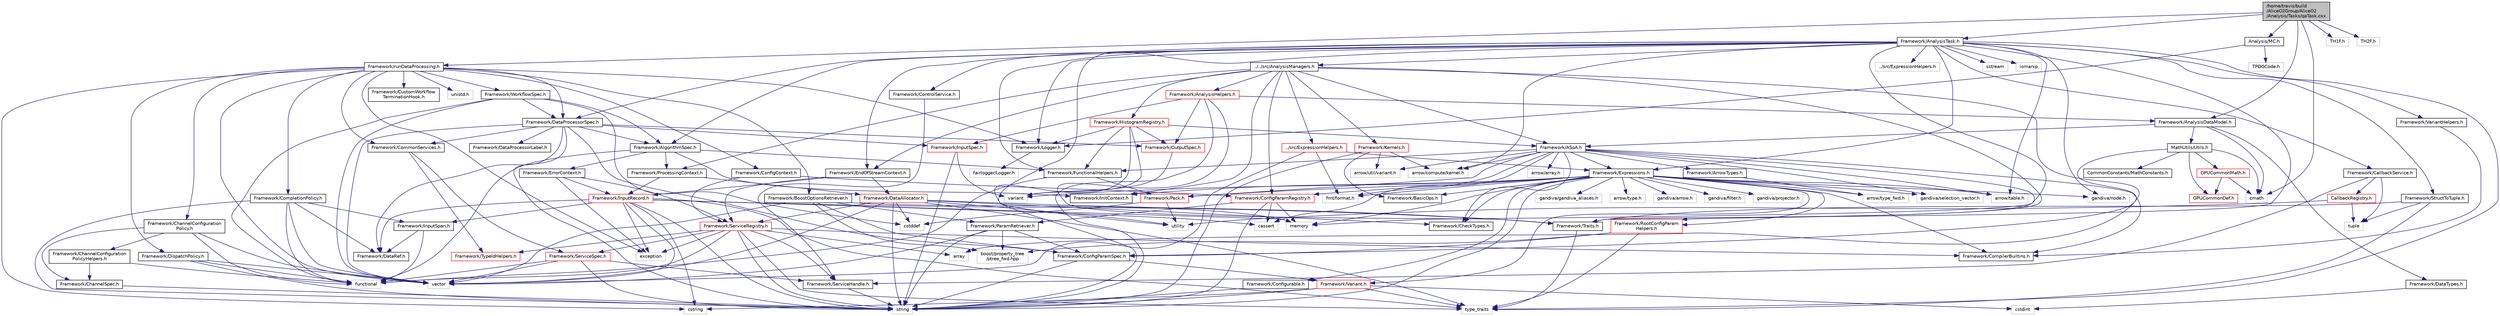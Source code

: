 digraph "/home/travis/build/AliceO2Group/AliceO2/Analysis/Tasks/qaTask.cxx"
{
 // INTERACTIVE_SVG=YES
  bgcolor="transparent";
  edge [fontname="Helvetica",fontsize="10",labelfontname="Helvetica",labelfontsize="10"];
  node [fontname="Helvetica",fontsize="10",shape=record];
  Node0 [label="/home/travis/build\l/AliceO2Group/AliceO2\l/Analysis/Tasks/qaTask.cxx",height=0.2,width=0.4,color="black", fillcolor="grey75", style="filled", fontcolor="black"];
  Node0 -> Node1 [color="midnightblue",fontsize="10",style="solid",fontname="Helvetica"];
  Node1 [label="Framework/runDataProcessing.h",height=0.2,width=0.4,color="black",URL="$db/dd0/runDataProcessing_8h.html"];
  Node1 -> Node2 [color="midnightblue",fontsize="10",style="solid",fontname="Helvetica"];
  Node2 [label="Framework/ChannelConfiguration\lPolicy.h",height=0.2,width=0.4,color="black",URL="$dd/d0f/ChannelConfigurationPolicy_8h.html"];
  Node2 -> Node3 [color="midnightblue",fontsize="10",style="solid",fontname="Helvetica"];
  Node3 [label="Framework/ChannelConfiguration\lPolicyHelpers.h",height=0.2,width=0.4,color="black",URL="$d6/d05/ChannelConfigurationPolicyHelpers_8h.html"];
  Node3 -> Node4 [color="midnightblue",fontsize="10",style="solid",fontname="Helvetica"];
  Node4 [label="Framework/ChannelSpec.h",height=0.2,width=0.4,color="black",URL="$d6/d72/ChannelSpec_8h.html"];
  Node4 -> Node5 [color="midnightblue",fontsize="10",style="solid",fontname="Helvetica"];
  Node5 [label="string",height=0.2,width=0.4,color="grey75"];
  Node3 -> Node6 [color="midnightblue",fontsize="10",style="solid",fontname="Helvetica"];
  Node6 [label="functional",height=0.2,width=0.4,color="grey75"];
  Node2 -> Node4 [color="midnightblue",fontsize="10",style="solid",fontname="Helvetica"];
  Node2 -> Node7 [color="midnightblue",fontsize="10",style="solid",fontname="Helvetica"];
  Node7 [label="vector",height=0.2,width=0.4,color="grey75"];
  Node2 -> Node6 [color="midnightblue",fontsize="10",style="solid",fontname="Helvetica"];
  Node1 -> Node8 [color="midnightblue",fontsize="10",style="solid",fontname="Helvetica"];
  Node8 [label="Framework/CompletionPolicy.h",height=0.2,width=0.4,color="black",URL="$df/dd6/CompletionPolicy_8h.html"];
  Node8 -> Node9 [color="midnightblue",fontsize="10",style="solid",fontname="Helvetica"];
  Node9 [label="Framework/DataRef.h",height=0.2,width=0.4,color="black",URL="$d5/dfb/DataRef_8h.html"];
  Node8 -> Node10 [color="midnightblue",fontsize="10",style="solid",fontname="Helvetica"];
  Node10 [label="Framework/InputSpan.h",height=0.2,width=0.4,color="black",URL="$da/d0f/InputSpan_8h.html"];
  Node10 -> Node9 [color="midnightblue",fontsize="10",style="solid",fontname="Helvetica"];
  Node10 -> Node6 [color="midnightblue",fontsize="10",style="solid",fontname="Helvetica"];
  Node8 -> Node6 [color="midnightblue",fontsize="10",style="solid",fontname="Helvetica"];
  Node8 -> Node5 [color="midnightblue",fontsize="10",style="solid",fontname="Helvetica"];
  Node8 -> Node7 [color="midnightblue",fontsize="10",style="solid",fontname="Helvetica"];
  Node1 -> Node11 [color="midnightblue",fontsize="10",style="solid",fontname="Helvetica"];
  Node11 [label="Framework/DispatchPolicy.h",height=0.2,width=0.4,color="black",URL="$da/de6/DispatchPolicy_8h.html"];
  Node11 -> Node6 [color="midnightblue",fontsize="10",style="solid",fontname="Helvetica"];
  Node11 -> Node5 [color="midnightblue",fontsize="10",style="solid",fontname="Helvetica"];
  Node11 -> Node7 [color="midnightblue",fontsize="10",style="solid",fontname="Helvetica"];
  Node1 -> Node12 [color="midnightblue",fontsize="10",style="solid",fontname="Helvetica"];
  Node12 [label="Framework/DataProcessorSpec.h",height=0.2,width=0.4,color="black",URL="$d0/df4/DataProcessorSpec_8h.html"];
  Node12 -> Node13 [color="midnightblue",fontsize="10",style="solid",fontname="Helvetica"];
  Node13 [label="Framework/AlgorithmSpec.h",height=0.2,width=0.4,color="black",URL="$d0/d14/AlgorithmSpec_8h.html"];
  Node13 -> Node14 [color="midnightblue",fontsize="10",style="solid",fontname="Helvetica"];
  Node14 [label="Framework/ProcessingContext.h",height=0.2,width=0.4,color="black",URL="$de/d6a/ProcessingContext_8h.html"];
  Node14 -> Node15 [color="midnightblue",fontsize="10",style="solid",fontname="Helvetica"];
  Node15 [label="Framework/InputRecord.h",height=0.2,width=0.4,color="red",URL="$d6/d5c/InputRecord_8h.html"];
  Node15 -> Node9 [color="midnightblue",fontsize="10",style="solid",fontname="Helvetica"];
  Node15 -> Node10 [color="midnightblue",fontsize="10",style="solid",fontname="Helvetica"];
  Node15 -> Node33 [color="midnightblue",fontsize="10",style="solid",fontname="Helvetica"];
  Node33 [label="Framework/Traits.h",height=0.2,width=0.4,color="black",URL="$db/d31/Traits_8h.html"];
  Node33 -> Node32 [color="midnightblue",fontsize="10",style="solid",fontname="Helvetica"];
  Node32 [label="type_traits",height=0.2,width=0.4,color="grey75"];
  Node15 -> Node5 [color="midnightblue",fontsize="10",style="solid",fontname="Helvetica"];
  Node15 -> Node7 [color="midnightblue",fontsize="10",style="solid",fontname="Helvetica"];
  Node15 -> Node56 [color="midnightblue",fontsize="10",style="solid",fontname="Helvetica"];
  Node56 [label="cstring",height=0.2,width=0.4,color="grey75"];
  Node15 -> Node55 [color="midnightblue",fontsize="10",style="solid",fontname="Helvetica"];
  Node55 [label="cassert",height=0.2,width=0.4,color="grey75"];
  Node15 -> Node93 [color="midnightblue",fontsize="10",style="solid",fontname="Helvetica"];
  Node93 [label="exception",height=0.2,width=0.4,color="grey75"];
  Node15 -> Node26 [color="midnightblue",fontsize="10",style="solid",fontname="Helvetica"];
  Node26 [label="memory",height=0.2,width=0.4,color="grey75"];
  Node15 -> Node32 [color="midnightblue",fontsize="10",style="solid",fontname="Helvetica"];
  Node14 -> Node94 [color="midnightblue",fontsize="10",style="solid",fontname="Helvetica"];
  Node94 [label="Framework/DataAllocator.h",height=0.2,width=0.4,color="red",URL="$d1/d28/DataAllocator_8h.html"];
  Node94 -> Node33 [color="midnightblue",fontsize="10",style="solid",fontname="Helvetica"];
  Node94 -> Node85 [color="midnightblue",fontsize="10",style="solid",fontname="Helvetica"];
  Node85 [label="Framework/CheckTypes.h",height=0.2,width=0.4,color="black",URL="$d1/d00/CheckTypes_8h.html"];
  Node94 -> Node106 [color="midnightblue",fontsize="10",style="solid",fontname="Helvetica"];
  Node106 [label="Framework/ServiceRegistry.h",height=0.2,width=0.4,color="red",URL="$d8/d17/ServiceRegistry_8h.html"];
  Node106 -> Node107 [color="midnightblue",fontsize="10",style="solid",fontname="Helvetica"];
  Node107 [label="Framework/ServiceHandle.h",height=0.2,width=0.4,color="black",URL="$d3/d28/ServiceHandle_8h.html"];
  Node107 -> Node5 [color="midnightblue",fontsize="10",style="solid",fontname="Helvetica"];
  Node106 -> Node108 [color="midnightblue",fontsize="10",style="solid",fontname="Helvetica"];
  Node108 [label="Framework/ServiceSpec.h",height=0.2,width=0.4,color="red",URL="$d4/d61/ServiceSpec_8h.html"];
  Node108 -> Node107 [color="midnightblue",fontsize="10",style="solid",fontname="Helvetica"];
  Node108 -> Node6 [color="midnightblue",fontsize="10",style="solid",fontname="Helvetica"];
  Node108 -> Node5 [color="midnightblue",fontsize="10",style="solid",fontname="Helvetica"];
  Node108 -> Node7 [color="midnightblue",fontsize="10",style="solid",fontname="Helvetica"];
  Node106 -> Node116 [color="midnightblue",fontsize="10",style="solid",fontname="Helvetica"];
  Node116 [label="Framework/CompilerBuiltins.h",height=0.2,width=0.4,color="black",URL="$d9/de8/CompilerBuiltins_8h.html"];
  Node106 -> Node111 [color="midnightblue",fontsize="10",style="solid",fontname="Helvetica"];
  Node111 [label="Framework/TypeIdHelpers.h",height=0.2,width=0.4,color="red",URL="$d2/d9a/TypeIdHelpers_8h.html"];
  Node106 -> Node39 [color="midnightblue",fontsize="10",style="solid",fontname="Helvetica"];
  Node39 [label="array",height=0.2,width=0.4,color="grey75"];
  Node106 -> Node93 [color="midnightblue",fontsize="10",style="solid",fontname="Helvetica"];
  Node106 -> Node6 [color="midnightblue",fontsize="10",style="solid",fontname="Helvetica"];
  Node106 -> Node5 [color="midnightblue",fontsize="10",style="solid",fontname="Helvetica"];
  Node106 -> Node32 [color="midnightblue",fontsize="10",style="solid",fontname="Helvetica"];
  Node94 -> Node7 [color="midnightblue",fontsize="10",style="solid",fontname="Helvetica"];
  Node94 -> Node5 [color="midnightblue",fontsize="10",style="solid",fontname="Helvetica"];
  Node94 -> Node38 [color="midnightblue",fontsize="10",style="solid",fontname="Helvetica"];
  Node38 [label="utility",height=0.2,width=0.4,color="grey75"];
  Node94 -> Node32 [color="midnightblue",fontsize="10",style="solid",fontname="Helvetica"];
  Node94 -> Node90 [color="midnightblue",fontsize="10",style="solid",fontname="Helvetica"];
  Node90 [label="cstddef",height=0.2,width=0.4,color="grey75"];
  Node13 -> Node118 [color="midnightblue",fontsize="10",style="solid",fontname="Helvetica"];
  Node118 [label="Framework/ErrorContext.h",height=0.2,width=0.4,color="black",URL="$d7/dad/ErrorContext_8h.html"];
  Node118 -> Node15 [color="midnightblue",fontsize="10",style="solid",fontname="Helvetica"];
  Node118 -> Node106 [color="midnightblue",fontsize="10",style="solid",fontname="Helvetica"];
  Node118 -> Node93 [color="midnightblue",fontsize="10",style="solid",fontname="Helvetica"];
  Node13 -> Node119 [color="midnightblue",fontsize="10",style="solid",fontname="Helvetica"];
  Node119 [label="Framework/InitContext.h",height=0.2,width=0.4,color="black",URL="$d4/d2b/InitContext_8h.html"];
  Node13 -> Node120 [color="midnightblue",fontsize="10",style="solid",fontname="Helvetica"];
  Node120 [label="Framework/FunctionalHelpers.h",height=0.2,width=0.4,color="black",URL="$de/d9b/FunctionalHelpers_8h.html"];
  Node120 -> Node121 [color="midnightblue",fontsize="10",style="solid",fontname="Helvetica"];
  Node121 [label="Framework/Pack.h",height=0.2,width=0.4,color="red",URL="$dd/dce/Pack_8h.html"];
  Node121 -> Node90 [color="midnightblue",fontsize="10",style="solid",fontname="Helvetica"];
  Node121 -> Node38 [color="midnightblue",fontsize="10",style="solid",fontname="Helvetica"];
  Node120 -> Node6 [color="midnightblue",fontsize="10",style="solid",fontname="Helvetica"];
  Node13 -> Node6 [color="midnightblue",fontsize="10",style="solid",fontname="Helvetica"];
  Node12 -> Node122 [color="midnightblue",fontsize="10",style="solid",fontname="Helvetica"];
  Node122 [label="Framework/ConfigParamSpec.h",height=0.2,width=0.4,color="black",URL="$d0/d1c/ConfigParamSpec_8h.html"];
  Node122 -> Node123 [color="midnightblue",fontsize="10",style="solid",fontname="Helvetica"];
  Node123 [label="Framework/Variant.h",height=0.2,width=0.4,color="red",URL="$de/d56/Variant_8h.html"];
  Node123 -> Node32 [color="midnightblue",fontsize="10",style="solid",fontname="Helvetica"];
  Node123 -> Node56 [color="midnightblue",fontsize="10",style="solid",fontname="Helvetica"];
  Node123 -> Node54 [color="midnightblue",fontsize="10",style="solid",fontname="Helvetica"];
  Node54 [label="cstdint",height=0.2,width=0.4,color="grey75"];
  Node123 -> Node5 [color="midnightblue",fontsize="10",style="solid",fontname="Helvetica"];
  Node122 -> Node5 [color="midnightblue",fontsize="10",style="solid",fontname="Helvetica"];
  Node12 -> Node126 [color="midnightblue",fontsize="10",style="solid",fontname="Helvetica"];
  Node126 [label="Framework/DataProcessorLabel.h",height=0.2,width=0.4,color="black",URL="$d1/df2/DataProcessorLabel_8h.html"];
  Node12 -> Node9 [color="midnightblue",fontsize="10",style="solid",fontname="Helvetica"];
  Node12 -> Node64 [color="midnightblue",fontsize="10",style="solid",fontname="Helvetica"];
  Node64 [label="Framework/InputSpec.h",height=0.2,width=0.4,color="red",URL="$d5/d3f/InputSpec_8h.html"];
  Node64 -> Node5 [color="midnightblue",fontsize="10",style="solid",fontname="Helvetica"];
  Node64 -> Node63 [color="midnightblue",fontsize="10",style="solid",fontname="Helvetica"];
  Node63 [label="variant",height=0.2,width=0.4,color="grey75"];
  Node12 -> Node52 [color="midnightblue",fontsize="10",style="solid",fontname="Helvetica"];
  Node52 [label="Framework/OutputSpec.h",height=0.2,width=0.4,color="red",URL="$db/d2d/OutputSpec_8h.html"];
  Node52 -> Node63 [color="midnightblue",fontsize="10",style="solid",fontname="Helvetica"];
  Node12 -> Node127 [color="midnightblue",fontsize="10",style="solid",fontname="Helvetica"];
  Node127 [label="Framework/CommonServices.h",height=0.2,width=0.4,color="black",URL="$d8/d02/CommonServices_8h.html"];
  Node127 -> Node108 [color="midnightblue",fontsize="10",style="solid",fontname="Helvetica"];
  Node127 -> Node111 [color="midnightblue",fontsize="10",style="solid",fontname="Helvetica"];
  Node12 -> Node5 [color="midnightblue",fontsize="10",style="solid",fontname="Helvetica"];
  Node12 -> Node7 [color="midnightblue",fontsize="10",style="solid",fontname="Helvetica"];
  Node1 -> Node128 [color="midnightblue",fontsize="10",style="solid",fontname="Helvetica"];
  Node128 [label="Framework/WorkflowSpec.h",height=0.2,width=0.4,color="black",URL="$df/da1/WorkflowSpec_8h.html"];
  Node128 -> Node12 [color="midnightblue",fontsize="10",style="solid",fontname="Helvetica"];
  Node128 -> Node13 [color="midnightblue",fontsize="10",style="solid",fontname="Helvetica"];
  Node128 -> Node7 [color="midnightblue",fontsize="10",style="solid",fontname="Helvetica"];
  Node128 -> Node6 [color="midnightblue",fontsize="10",style="solid",fontname="Helvetica"];
  Node128 -> Node90 [color="midnightblue",fontsize="10",style="solid",fontname="Helvetica"];
  Node1 -> Node129 [color="midnightblue",fontsize="10",style="solid",fontname="Helvetica"];
  Node129 [label="Framework/ConfigContext.h",height=0.2,width=0.4,color="black",URL="$d7/d2e/ConfigContext_8h.html"];
  Node129 -> Node130 [color="midnightblue",fontsize="10",style="solid",fontname="Helvetica"];
  Node130 [label="Framework/ConfigParamRegistry.h",height=0.2,width=0.4,color="red",URL="$de/dc6/ConfigParamRegistry_8h.html"];
  Node130 -> Node131 [color="midnightblue",fontsize="10",style="solid",fontname="Helvetica"];
  Node131 [label="Framework/ParamRetriever.h",height=0.2,width=0.4,color="black",URL="$df/d72/ParamRetriever_8h.html"];
  Node131 -> Node122 [color="midnightblue",fontsize="10",style="solid",fontname="Helvetica"];
  Node131 -> Node132 [color="midnightblue",fontsize="10",style="solid",fontname="Helvetica"];
  Node132 [label="boost/property_tree\l/ptree_fwd.hpp",height=0.2,width=0.4,color="grey75"];
  Node131 -> Node5 [color="midnightblue",fontsize="10",style="solid",fontname="Helvetica"];
  Node131 -> Node7 [color="midnightblue",fontsize="10",style="solid",fontname="Helvetica"];
  Node130 -> Node26 [color="midnightblue",fontsize="10",style="solid",fontname="Helvetica"];
  Node130 -> Node5 [color="midnightblue",fontsize="10",style="solid",fontname="Helvetica"];
  Node130 -> Node55 [color="midnightblue",fontsize="10",style="solid",fontname="Helvetica"];
  Node129 -> Node106 [color="midnightblue",fontsize="10",style="solid",fontname="Helvetica"];
  Node1 -> Node135 [color="midnightblue",fontsize="10",style="solid",fontname="Helvetica"];
  Node135 [label="Framework/BoostOptionsRetriever.h",height=0.2,width=0.4,color="black",URL="$d3/d7e/BoostOptionsRetriever_8h.html"];
  Node135 -> Node122 [color="midnightblue",fontsize="10",style="solid",fontname="Helvetica"];
  Node135 -> Node131 [color="midnightblue",fontsize="10",style="solid",fontname="Helvetica"];
  Node135 -> Node132 [color="midnightblue",fontsize="10",style="solid",fontname="Helvetica"];
  Node135 -> Node26 [color="midnightblue",fontsize="10",style="solid",fontname="Helvetica"];
  Node135 -> Node7 [color="midnightblue",fontsize="10",style="solid",fontname="Helvetica"];
  Node1 -> Node136 [color="midnightblue",fontsize="10",style="solid",fontname="Helvetica"];
  Node136 [label="Framework/CustomWorkflow\lTerminationHook.h",height=0.2,width=0.4,color="black",URL="$da/def/CustomWorkflowTerminationHook_8h.html"];
  Node1 -> Node127 [color="midnightblue",fontsize="10",style="solid",fontname="Helvetica"];
  Node1 -> Node137 [color="midnightblue",fontsize="10",style="solid",fontname="Helvetica"];
  Node137 [label="Framework/Logger.h",height=0.2,width=0.4,color="black",URL="$dd/da4/Logger_8h.html"];
  Node137 -> Node138 [color="midnightblue",fontsize="10",style="solid",fontname="Helvetica"];
  Node138 [label="fairlogger/Logger.h",height=0.2,width=0.4,color="grey75"];
  Node1 -> Node139 [color="midnightblue",fontsize="10",style="solid",fontname="Helvetica"];
  Node139 [label="unistd.h",height=0.2,width=0.4,color="grey75"];
  Node1 -> Node7 [color="midnightblue",fontsize="10",style="solid",fontname="Helvetica"];
  Node1 -> Node56 [color="midnightblue",fontsize="10",style="solid",fontname="Helvetica"];
  Node1 -> Node93 [color="midnightblue",fontsize="10",style="solid",fontname="Helvetica"];
  Node0 -> Node140 [color="midnightblue",fontsize="10",style="solid",fontname="Helvetica"];
  Node140 [label="Framework/AnalysisTask.h",height=0.2,width=0.4,color="black",URL="$d6/d57/AnalysisTask_8h.html"];
  Node140 -> Node141 [color="midnightblue",fontsize="10",style="solid",fontname="Helvetica"];
  Node141 [label="../../src/AnalysisManagers.h",height=0.2,width=0.4,color="black",URL="$df/db8/AnalysisManagers_8h.html"];
  Node141 -> Node142 [color="midnightblue",fontsize="10",style="solid",fontname="Helvetica"];
  Node142 [label="Framework/AnalysisHelpers.h",height=0.2,width=0.4,color="red",URL="$db/d34/AnalysisHelpers_8h.html"];
  Node142 -> Node33 [color="midnightblue",fontsize="10",style="solid",fontname="Helvetica"];
  Node142 -> Node169 [color="midnightblue",fontsize="10",style="solid",fontname="Helvetica"];
  Node169 [label="Framework/AnalysisDataModel.h",height=0.2,width=0.4,color="black",URL="$d2/d8c/AnalysisDataModel_8h.html"];
  Node169 -> Node144 [color="midnightblue",fontsize="10",style="solid",fontname="Helvetica"];
  Node144 [label="Framework/ASoA.h",height=0.2,width=0.4,color="black",URL="$de/d33/ASoA_8h.html"];
  Node144 -> Node121 [color="midnightblue",fontsize="10",style="solid",fontname="Helvetica"];
  Node144 -> Node85 [color="midnightblue",fontsize="10",style="solid",fontname="Helvetica"];
  Node144 -> Node120 [color="midnightblue",fontsize="10",style="solid",fontname="Helvetica"];
  Node144 -> Node116 [color="midnightblue",fontsize="10",style="solid",fontname="Helvetica"];
  Node144 -> Node33 [color="midnightblue",fontsize="10",style="solid",fontname="Helvetica"];
  Node144 -> Node145 [color="midnightblue",fontsize="10",style="solid",fontname="Helvetica"];
  Node145 [label="Framework/Expressions.h",height=0.2,width=0.4,color="black",URL="$d0/d91/Expressions_8h.html"];
  Node145 -> Node146 [color="midnightblue",fontsize="10",style="solid",fontname="Helvetica"];
  Node146 [label="Framework/BasicOps.h",height=0.2,width=0.4,color="black",URL="$dd/dc2/BasicOps_8h.html"];
  Node145 -> Node116 [color="midnightblue",fontsize="10",style="solid",fontname="Helvetica"];
  Node145 -> Node121 [color="midnightblue",fontsize="10",style="solid",fontname="Helvetica"];
  Node145 -> Node85 [color="midnightblue",fontsize="10",style="solid",fontname="Helvetica"];
  Node145 -> Node147 [color="midnightblue",fontsize="10",style="solid",fontname="Helvetica"];
  Node147 [label="Framework/Configurable.h",height=0.2,width=0.4,color="black",URL="$d9/dff/Configurable_8h.html"];
  Node147 -> Node5 [color="midnightblue",fontsize="10",style="solid",fontname="Helvetica"];
  Node145 -> Node123 [color="midnightblue",fontsize="10",style="solid",fontname="Helvetica"];
  Node145 -> Node119 [color="midnightblue",fontsize="10",style="solid",fontname="Helvetica"];
  Node145 -> Node130 [color="midnightblue",fontsize="10",style="solid",fontname="Helvetica"];
  Node145 -> Node148 [color="midnightblue",fontsize="10",style="solid",fontname="Helvetica"];
  Node148 [label="Framework/RootConfigParam\lHelpers.h",height=0.2,width=0.4,color="red",URL="$da/d88/RootConfigParamHelpers_8h.html"];
  Node148 -> Node122 [color="midnightblue",fontsize="10",style="solid",fontname="Helvetica"];
  Node148 -> Node132 [color="midnightblue",fontsize="10",style="solid",fontname="Helvetica"];
  Node148 -> Node32 [color="midnightblue",fontsize="10",style="solid",fontname="Helvetica"];
  Node145 -> Node149 [color="midnightblue",fontsize="10",style="solid",fontname="Helvetica"];
  Node149 [label="arrow/type_fwd.h",height=0.2,width=0.4,color="grey75"];
  Node145 -> Node150 [color="midnightblue",fontsize="10",style="solid",fontname="Helvetica"];
  Node150 [label="gandiva/gandiva_aliases.h",height=0.2,width=0.4,color="grey75"];
  Node145 -> Node151 [color="midnightblue",fontsize="10",style="solid",fontname="Helvetica"];
  Node151 [label="arrow/type.h",height=0.2,width=0.4,color="grey75"];
  Node145 -> Node152 [color="midnightblue",fontsize="10",style="solid",fontname="Helvetica"];
  Node152 [label="gandiva/arrow.h",height=0.2,width=0.4,color="grey75"];
  Node145 -> Node153 [color="midnightblue",fontsize="10",style="solid",fontname="Helvetica"];
  Node153 [label="arrow/table.h",height=0.2,width=0.4,color="grey75"];
  Node145 -> Node154 [color="midnightblue",fontsize="10",style="solid",fontname="Helvetica"];
  Node154 [label="gandiva/selection_vector.h",height=0.2,width=0.4,color="grey75"];
  Node145 -> Node155 [color="midnightblue",fontsize="10",style="solid",fontname="Helvetica"];
  Node155 [label="gandiva/node.h",height=0.2,width=0.4,color="grey75"];
  Node145 -> Node156 [color="midnightblue",fontsize="10",style="solid",fontname="Helvetica"];
  Node156 [label="gandiva/filter.h",height=0.2,width=0.4,color="grey75"];
  Node145 -> Node157 [color="midnightblue",fontsize="10",style="solid",fontname="Helvetica"];
  Node157 [label="gandiva/projector.h",height=0.2,width=0.4,color="grey75"];
  Node145 -> Node158 [color="midnightblue",fontsize="10",style="solid",fontname="Helvetica"];
  Node158 [label="fmt/format.h",height=0.2,width=0.4,color="grey75"];
  Node145 -> Node63 [color="midnightblue",fontsize="10",style="solid",fontname="Helvetica"];
  Node145 -> Node5 [color="midnightblue",fontsize="10",style="solid",fontname="Helvetica"];
  Node145 -> Node26 [color="midnightblue",fontsize="10",style="solid",fontname="Helvetica"];
  Node144 -> Node159 [color="midnightblue",fontsize="10",style="solid",fontname="Helvetica"];
  Node159 [label="Framework/ArrowTypes.h",height=0.2,width=0.4,color="black",URL="$d4/de7/ArrowTypes_8h.html"];
  Node159 -> Node149 [color="midnightblue",fontsize="10",style="solid",fontname="Helvetica"];
  Node144 -> Node153 [color="midnightblue",fontsize="10",style="solid",fontname="Helvetica"];
  Node144 -> Node160 [color="midnightblue",fontsize="10",style="solid",fontname="Helvetica"];
  Node160 [label="arrow/array.h",height=0.2,width=0.4,color="grey75"];
  Node144 -> Node161 [color="midnightblue",fontsize="10",style="solid",fontname="Helvetica"];
  Node161 [label="arrow/util/variant.h",height=0.2,width=0.4,color="grey75"];
  Node144 -> Node162 [color="midnightblue",fontsize="10",style="solid",fontname="Helvetica"];
  Node162 [label="arrow/compute/kernel.h",height=0.2,width=0.4,color="grey75"];
  Node144 -> Node154 [color="midnightblue",fontsize="10",style="solid",fontname="Helvetica"];
  Node144 -> Node55 [color="midnightblue",fontsize="10",style="solid",fontname="Helvetica"];
  Node144 -> Node158 [color="midnightblue",fontsize="10",style="solid",fontname="Helvetica"];
  Node169 -> Node170 [color="midnightblue",fontsize="10",style="solid",fontname="Helvetica"];
  Node170 [label="MathUtils/Utils.h",height=0.2,width=0.4,color="black",URL="$d9/d52/Common_2MathUtils_2include_2MathUtils_2Utils_8h.html"];
  Node170 -> Node39 [color="midnightblue",fontsize="10",style="solid",fontname="Helvetica"];
  Node170 -> Node171 [color="midnightblue",fontsize="10",style="solid",fontname="Helvetica"];
  Node171 [label="cmath",height=0.2,width=0.4,color="grey75"];
  Node170 -> Node172 [color="midnightblue",fontsize="10",style="solid",fontname="Helvetica"];
  Node172 [label="GPUCommonDef.h",height=0.2,width=0.4,color="red",URL="$df/d21/GPUCommonDef_8h.html"];
  Node170 -> Node175 [color="midnightblue",fontsize="10",style="solid",fontname="Helvetica"];
  Node175 [label="GPUCommonMath.h",height=0.2,width=0.4,color="red",URL="$d6/da2/GPUCommonMath_8h.html"];
  Node175 -> Node172 [color="midnightblue",fontsize="10",style="solid",fontname="Helvetica"];
  Node175 -> Node171 [color="midnightblue",fontsize="10",style="solid",fontname="Helvetica"];
  Node170 -> Node176 [color="midnightblue",fontsize="10",style="solid",fontname="Helvetica"];
  Node176 [label="CommonConstants/MathConstants.h",height=0.2,width=0.4,color="black",URL="$d6/d84/MathConstants_8h.html",tooltip="useful math constants "];
  Node169 -> Node171 [color="midnightblue",fontsize="10",style="solid",fontname="Helvetica"];
  Node169 -> Node177 [color="midnightblue",fontsize="10",style="solid",fontname="Helvetica"];
  Node177 [label="Framework/DataTypes.h",height=0.2,width=0.4,color="black",URL="$d2/d12/DataTypes_8h.html"];
  Node177 -> Node54 [color="midnightblue",fontsize="10",style="solid",fontname="Helvetica"];
  Node142 -> Node52 [color="midnightblue",fontsize="10",style="solid",fontname="Helvetica"];
  Node142 -> Node64 [color="midnightblue",fontsize="10",style="solid",fontname="Helvetica"];
  Node142 -> Node5 [color="midnightblue",fontsize="10",style="solid",fontname="Helvetica"];
  Node141 -> Node180 [color="midnightblue",fontsize="10",style="solid",fontname="Helvetica"];
  Node180 [label="Framework/Kernels.h",height=0.2,width=0.4,color="red",URL="$d0/d92/Kernels_8h.html"];
  Node180 -> Node146 [color="midnightblue",fontsize="10",style="solid",fontname="Helvetica"];
  Node180 -> Node162 [color="midnightblue",fontsize="10",style="solid",fontname="Helvetica"];
  Node180 -> Node161 [color="midnightblue",fontsize="10",style="solid",fontname="Helvetica"];
  Node180 -> Node5 [color="midnightblue",fontsize="10",style="solid",fontname="Helvetica"];
  Node141 -> Node144 [color="midnightblue",fontsize="10",style="solid",fontname="Helvetica"];
  Node141 -> Node14 [color="midnightblue",fontsize="10",style="solid",fontname="Helvetica"];
  Node141 -> Node183 [color="midnightblue",fontsize="10",style="solid",fontname="Helvetica"];
  Node183 [label="Framework/EndOfStreamContext.h",height=0.2,width=0.4,color="black",URL="$d0/d77/EndOfStreamContext_8h.html"];
  Node183 -> Node15 [color="midnightblue",fontsize="10",style="solid",fontname="Helvetica"];
  Node183 -> Node106 [color="midnightblue",fontsize="10",style="solid",fontname="Helvetica"];
  Node183 -> Node94 [color="midnightblue",fontsize="10",style="solid",fontname="Helvetica"];
  Node141 -> Node184 [color="midnightblue",fontsize="10",style="solid",fontname="Helvetica"];
  Node184 [label="Framework/HistogramRegistry.h",height=0.2,width=0.4,color="red",URL="$da/dd6/HistogramRegistry_8h.html"];
  Node184 -> Node144 [color="midnightblue",fontsize="10",style="solid",fontname="Helvetica"];
  Node184 -> Node120 [color="midnightblue",fontsize="10",style="solid",fontname="Helvetica"];
  Node184 -> Node137 [color="midnightblue",fontsize="10",style="solid",fontname="Helvetica"];
  Node184 -> Node52 [color="midnightblue",fontsize="10",style="solid",fontname="Helvetica"];
  Node184 -> Node5 [color="midnightblue",fontsize="10",style="solid",fontname="Helvetica"];
  Node184 -> Node63 [color="midnightblue",fontsize="10",style="solid",fontname="Helvetica"];
  Node141 -> Node122 [color="midnightblue",fontsize="10",style="solid",fontname="Helvetica"];
  Node141 -> Node130 [color="midnightblue",fontsize="10",style="solid",fontname="Helvetica"];
  Node141 -> Node119 [color="midnightblue",fontsize="10",style="solid",fontname="Helvetica"];
  Node141 -> Node148 [color="midnightblue",fontsize="10",style="solid",fontname="Helvetica"];
  Node141 -> Node191 [color="midnightblue",fontsize="10",style="solid",fontname="Helvetica"];
  Node191 [label="../src/ExpressionHelpers.h",height=0.2,width=0.4,color="red",URL="$d1/d83/ExpressionHelpers_8h.html"];
  Node191 -> Node145 [color="midnightblue",fontsize="10",style="solid",fontname="Helvetica"];
  Node191 -> Node7 [color="midnightblue",fontsize="10",style="solid",fontname="Helvetica"];
  Node191 -> Node158 [color="midnightblue",fontsize="10",style="solid",fontname="Helvetica"];
  Node140 -> Node13 [color="midnightblue",fontsize="10",style="solid",fontname="Helvetica"];
  Node140 -> Node192 [color="midnightblue",fontsize="10",style="solid",fontname="Helvetica"];
  Node192 [label="Framework/CallbackService.h",height=0.2,width=0.4,color="black",URL="$d9/d7f/CallbackService_8h.html"];
  Node192 -> Node193 [color="midnightblue",fontsize="10",style="solid",fontname="Helvetica"];
  Node193 [label="CallbackRegistry.h",height=0.2,width=0.4,color="red",URL="$d7/d3e/CallbackRegistry_8h.html",tooltip="A generic registry for callbacks. "];
  Node193 -> Node164 [color="midnightblue",fontsize="10",style="solid",fontname="Helvetica"];
  Node164 [label="tuple",height=0.2,width=0.4,color="grey75"];
  Node193 -> Node38 [color="midnightblue",fontsize="10",style="solid",fontname="Helvetica"];
  Node192 -> Node107 [color="midnightblue",fontsize="10",style="solid",fontname="Helvetica"];
  Node192 -> Node164 [color="midnightblue",fontsize="10",style="solid",fontname="Helvetica"];
  Node140 -> Node194 [color="midnightblue",fontsize="10",style="solid",fontname="Helvetica"];
  Node194 [label="Framework/ControlService.h",height=0.2,width=0.4,color="black",URL="$d2/d43/ControlService_8h.html"];
  Node194 -> Node107 [color="midnightblue",fontsize="10",style="solid",fontname="Helvetica"];
  Node140 -> Node12 [color="midnightblue",fontsize="10",style="solid",fontname="Helvetica"];
  Node140 -> Node145 [color="midnightblue",fontsize="10",style="solid",fontname="Helvetica"];
  Node140 -> Node195 [color="midnightblue",fontsize="10",style="solid",fontname="Helvetica"];
  Node195 [label="../src/ExpressionHelpers.h",height=0.2,width=0.4,color="grey75"];
  Node140 -> Node183 [color="midnightblue",fontsize="10",style="solid",fontname="Helvetica"];
  Node140 -> Node137 [color="midnightblue",fontsize="10",style="solid",fontname="Helvetica"];
  Node140 -> Node163 [color="midnightblue",fontsize="10",style="solid",fontname="Helvetica"];
  Node163 [label="Framework/StructToTuple.h",height=0.2,width=0.4,color="black",URL="$db/d4f/StructToTuple_8h.html"];
  Node163 -> Node33 [color="midnightblue",fontsize="10",style="solid",fontname="Helvetica"];
  Node163 -> Node164 [color="midnightblue",fontsize="10",style="solid",fontname="Helvetica"];
  Node163 -> Node32 [color="midnightblue",fontsize="10",style="solid",fontname="Helvetica"];
  Node140 -> Node120 [color="midnightblue",fontsize="10",style="solid",fontname="Helvetica"];
  Node140 -> Node33 [color="midnightblue",fontsize="10",style="solid",fontname="Helvetica"];
  Node140 -> Node165 [color="midnightblue",fontsize="10",style="solid",fontname="Helvetica"];
  Node165 [label="Framework/VariantHelpers.h",height=0.2,width=0.4,color="black",URL="$d7/dbe/VariantHelpers_8h.html"];
  Node165 -> Node116 [color="midnightblue",fontsize="10",style="solid",fontname="Helvetica"];
  Node140 -> Node162 [color="midnightblue",fontsize="10",style="solid",fontname="Helvetica"];
  Node140 -> Node153 [color="midnightblue",fontsize="10",style="solid",fontname="Helvetica"];
  Node140 -> Node155 [color="midnightblue",fontsize="10",style="solid",fontname="Helvetica"];
  Node140 -> Node32 [color="midnightblue",fontsize="10",style="solid",fontname="Helvetica"];
  Node140 -> Node38 [color="midnightblue",fontsize="10",style="solid",fontname="Helvetica"];
  Node140 -> Node26 [color="midnightblue",fontsize="10",style="solid",fontname="Helvetica"];
  Node140 -> Node86 [color="midnightblue",fontsize="10",style="solid",fontname="Helvetica"];
  Node86 [label="sstream",height=0.2,width=0.4,color="grey75"];
  Node140 -> Node196 [color="midnightblue",fontsize="10",style="solid",fontname="Helvetica"];
  Node196 [label="iomanip",height=0.2,width=0.4,color="grey75"];
  Node0 -> Node169 [color="midnightblue",fontsize="10",style="solid",fontname="Helvetica"];
  Node0 -> Node197 [color="midnightblue",fontsize="10",style="solid",fontname="Helvetica"];
  Node197 [label="Analysis/MC.h",height=0.2,width=0.4,color="black",URL="$d4/de9/MC_8h.html"];
  Node197 -> Node137 [color="midnightblue",fontsize="10",style="solid",fontname="Helvetica"];
  Node197 -> Node198 [color="midnightblue",fontsize="10",style="solid",fontname="Helvetica"];
  Node198 [label="TPDGCode.h",height=0.2,width=0.4,color="grey75"];
  Node0 -> Node199 [color="midnightblue",fontsize="10",style="solid",fontname="Helvetica"];
  Node199 [label="TH1F.h",height=0.2,width=0.4,color="grey75"];
  Node0 -> Node200 [color="midnightblue",fontsize="10",style="solid",fontname="Helvetica"];
  Node200 [label="TH2F.h",height=0.2,width=0.4,color="grey75"];
  Node0 -> Node171 [color="midnightblue",fontsize="10",style="solid",fontname="Helvetica"];
}
